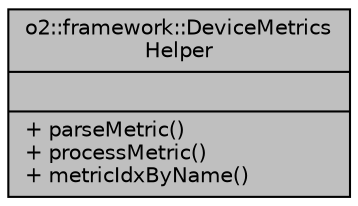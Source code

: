 digraph "o2::framework::DeviceMetricsHelper"
{
 // INTERACTIVE_SVG=YES
  bgcolor="transparent";
  edge [fontname="Helvetica",fontsize="10",labelfontname="Helvetica",labelfontsize="10"];
  node [fontname="Helvetica",fontsize="10",shape=record];
  Node1 [label="{o2::framework::DeviceMetrics\lHelper\n||+ parseMetric()\l+ processMetric()\l+ metricIdxByName()\l}",height=0.2,width=0.4,color="black", fillcolor="grey75", style="filled" fontcolor="black"];
}

